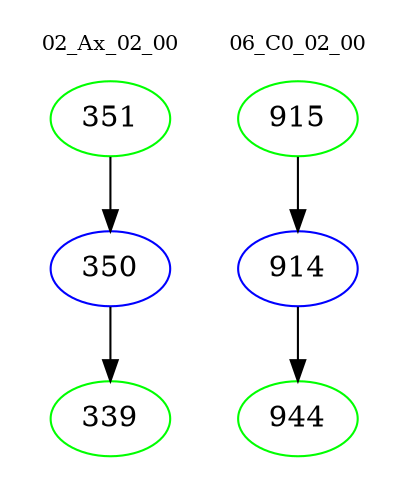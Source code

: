 digraph{
subgraph cluster_0 {
color = white
label = "02_Ax_02_00";
fontsize=10;
T0_351 [label="351", color="green"]
T0_351 -> T0_350 [color="black"]
T0_350 [label="350", color="blue"]
T0_350 -> T0_339 [color="black"]
T0_339 [label="339", color="green"]
}
subgraph cluster_1 {
color = white
label = "06_C0_02_00";
fontsize=10;
T1_915 [label="915", color="green"]
T1_915 -> T1_914 [color="black"]
T1_914 [label="914", color="blue"]
T1_914 -> T1_944 [color="black"]
T1_944 [label="944", color="green"]
}
}

